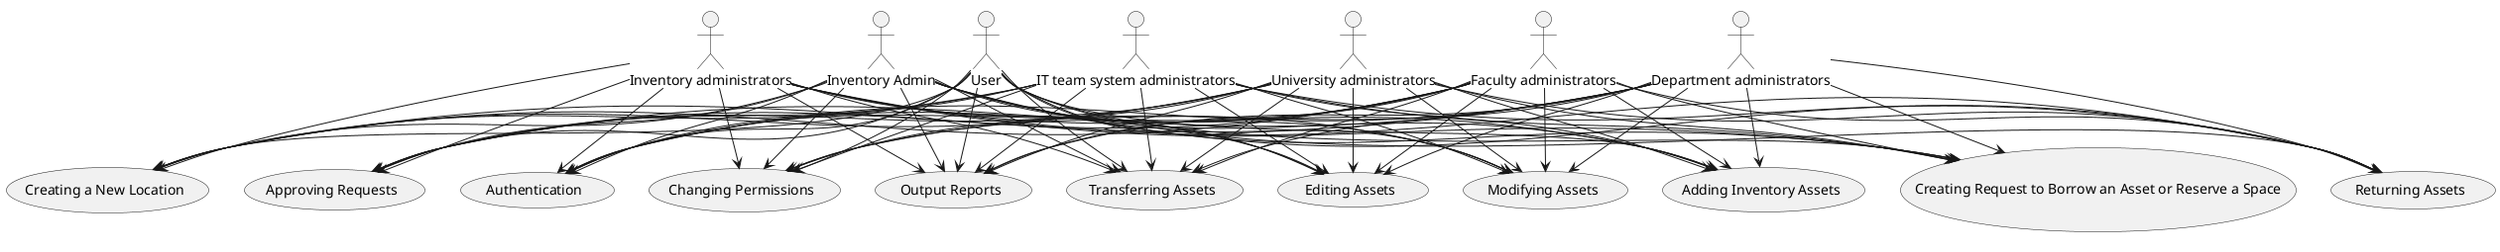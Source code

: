 @startuml
    actor "Inventory Admin" as IA
    actor "User" as U
    actor "IT team system administrators" as ITSA
    actor "University administrators" as UA
    actor "Faculty administrators" as FA
    actor "Department administrators" as DA
    actor "Inventory administrators" as IA2

    usecase "Transferring Assets" as TA
    usecase "Editing Assets" as EA
    usecase "Modifying Assets" as MA
    usecase "Adding Inventory Assets" as AIA
    usecase "Creating Request to Borrow an Asset or Reserve a Space" as CRB
    usecase "Returning Assets" as RA
    usecase "Creating a New Location" as CNL
    usecase "Approving Requests" as AR
    usecase "Authentication" as Auth
    usecase "Changing Permissions" as CP
    usecase "Output Reports" as OR

    IA --> TA
    U --> TA
    ITSA --> TA
    UA --> TA
    FA --> TA
    DA --> TA
    IA2 --> TA

    IA --> EA
    U --> EA
    ITSA --> EA
    UA --> EA
    FA --> EA
    DA --> EA
    IA2 --> EA

    IA --> MA
    U --> MA
    ITSA --> MA
    UA --> MA
    FA --> MA
    DA --> MA
    IA2 --> MA

    IA --> AIA
    U --> AIA
    ITSA --> AIA
    UA --> AIA
    FA --> AIA
    DA --> AIA
    IA2 --> AIA

    IA --> CRB
    U --> CRB
    ITSA --> CRB
    UA --> CRB
    FA --> CRB
    DA --> CRB
    IA2 --> CRB

    IA --> RA
    U --> RA
    ITSA --> RA
    UA --> RA
    FA --> RA
    DA --> RA
    IA2 --> RA

    IA --> CNL
    U --> CNL
    ITSA --> CNL
    UA --> CNL
    FA --> CNL
    DA --> CNL
    IA2 --> CNL

    IA --> AR
    U --> AR
    ITSA --> AR
    UA --> AR
    FA --> AR
    DA --> AR
    IA2 --> AR

    IA --> Auth
    U --> Auth
    ITSA --> Auth
    UA --> Auth
    FA --> Auth
    DA --> Auth
    IA2 --> Auth

    IA --> CP
    U --> CP
    ITSA --> CP
    UA --> CP
    FA --> CP
    DA --> CP
    IA2 --> CP

    IA --> OR
    U --> OR
    ITSA --> OR
    UA --> OR
    FA --> OR
    DA --> OR
    IA2 --> OR
    @enduml
